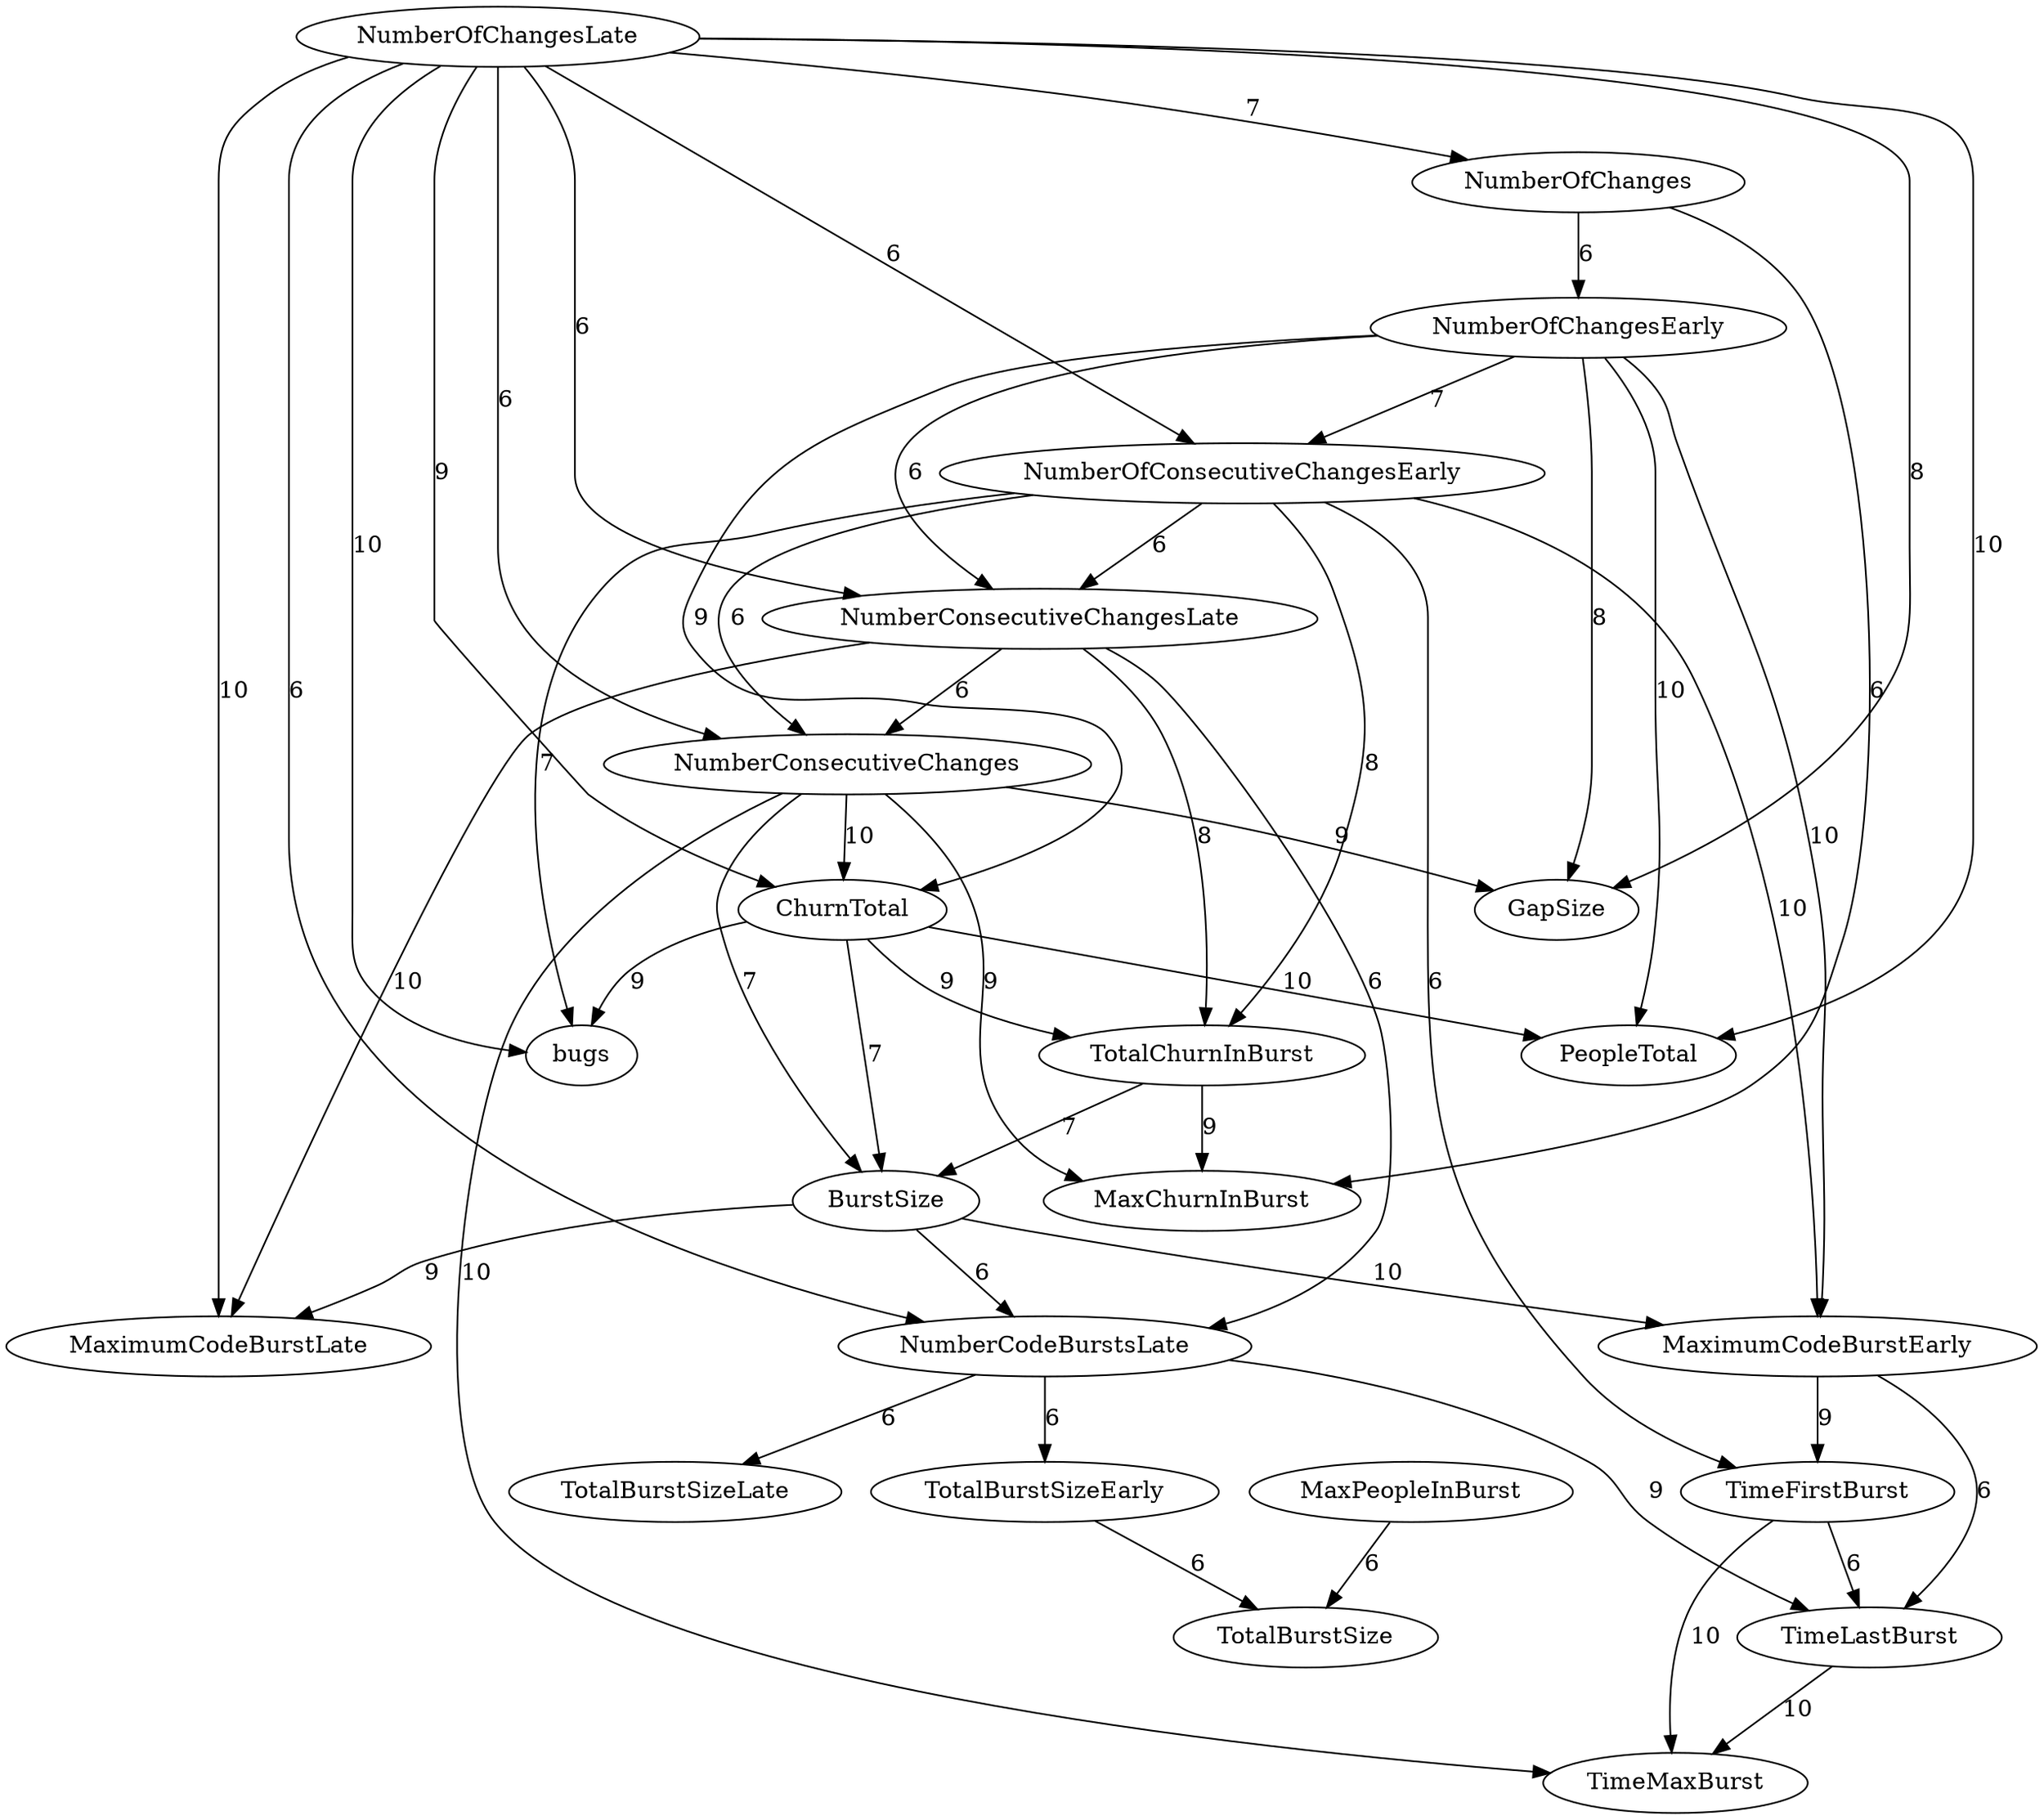 digraph {
NumberOfChangesLate -> MaximumCodeBurstLate[label="10",weight="10"];
NumberOfChangesLate -> PeopleTotal[label="10",weight="10"];
NumberOfChangesLate -> bugs[label="10",weight="10"];
NumberOfChangesEarly -> MaximumCodeBurstEarly[label="10",weight="10"];
NumberOfChangesEarly -> PeopleTotal[label="10",weight="10"];
TimeFirstBurst -> TimeMaxBurst[label="10",weight="10"];
ChurnTotal -> PeopleTotal[label="10",weight="10"];
NumberOfConsecutiveChangesEarly -> MaximumCodeBurstEarly[label="10",weight="10"];
NumberConsecutiveChangesLate -> MaximumCodeBurstLate[label="10",weight="10"];
NumberConsecutiveChanges -> ChurnTotal[label="10",weight="10"];
NumberConsecutiveChanges -> TimeMaxBurst[label="10",weight="10"];
TimeLastBurst -> TimeMaxBurst[label="10",weight="10"];
BurstSize -> MaximumCodeBurstEarly[label="10",weight="10"];
NumberCodeBurstsLate -> TimeLastBurst[label="9",weight="9"];
NumberOfChangesLate -> ChurnTotal[label="9",weight="9"];
NumberOfChangesEarly -> ChurnTotal[label="9",weight="9"];
MaximumCodeBurstEarly -> TimeFirstBurst[label="9",weight="9"];
TotalChurnInBurst -> MaxChurnInBurst[label="9",weight="9"];
ChurnTotal -> TotalChurnInBurst[label="9",weight="9"];
ChurnTotal -> bugs[label="9",weight="9"];
NumberConsecutiveChanges -> MaxChurnInBurst[label="9",weight="9"];
NumberConsecutiveChanges -> GapSize[label="9",weight="9"];
BurstSize -> MaximumCodeBurstLate[label="9",weight="9"];
NumberOfChangesLate -> GapSize[label="8",weight="8"];
NumberOfChangesEarly -> GapSize[label="8",weight="8"];
NumberOfConsecutiveChangesEarly -> TotalChurnInBurst[label="8",weight="8"];
NumberConsecutiveChangesLate -> TotalChurnInBurst[label="8",weight="8"];
NumberOfChangesLate -> NumberOfChanges[label="7",weight="7"];
NumberOfConsecutiveChangesEarly -> bugs[label="7",weight="7"];
NumberOfChangesEarly -> NumberOfConsecutiveChangesEarly[label="7",weight="7"];
TotalChurnInBurst -> BurstSize[label="7",weight="7"];
ChurnTotal -> BurstSize[label="7",weight="7"];
NumberConsecutiveChanges -> BurstSize[label="7",weight="7"];
MaxPeopleInBurst -> TotalBurstSize[label="6",weight="6"];
NumberCodeBurstsLate -> TotalBurstSizeEarly[label="6",weight="6"];
NumberOfConsecutiveChangesEarly -> NumberConsecutiveChangesLate[label="6",weight="6"];
NumberOfChanges -> NumberOfChangesEarly[label="6",weight="6"];
NumberOfChanges -> MaxChurnInBurst[label="6",weight="6"];
NumberOfChangesLate -> NumberOfConsecutiveChangesEarly[label="6",weight="6"];
NumberOfChangesLate -> NumberConsecutiveChangesLate[label="6",weight="6"];
NumberOfChangesLate -> NumberConsecutiveChanges[label="6",weight="6"];
NumberOfChangesEarly -> NumberConsecutiveChangesLate[label="6",weight="6"];
MaximumCodeBurstEarly -> TimeLastBurst[label="6",weight="6"];
TimeFirstBurst -> TimeLastBurst[label="6",weight="6"];
NumberOfConsecutiveChangesEarly -> TimeFirstBurst[label="6",weight="6"];
NumberOfConsecutiveChangesEarly -> NumberConsecutiveChanges[label="6",weight="6"];
NumberConsecutiveChangesLate -> NumberConsecutiveChanges[label="6",weight="6"];
TotalBurstSizeEarly -> TotalBurstSize[label="6",weight="6"];
NumberCodeBurstsLate -> TotalBurstSizeLate[label="6",weight="6"];
NumberOfChangesLate -> NumberCodeBurstsLate[label="6",weight="6"];
NumberConsecutiveChangesLate -> NumberCodeBurstsLate[label="6",weight="6"];
BurstSize -> NumberCodeBurstsLate[label="6",weight="6"];
}